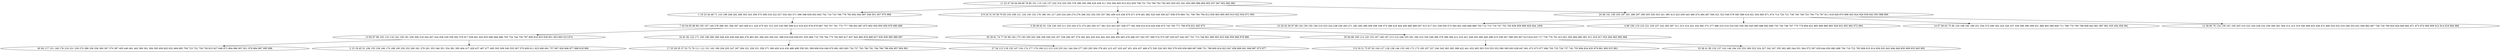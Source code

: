 digraph true_tree {
	"0" -> "1"
	"0" -> "2"
	"0" -> "3"
	"2" -> "4"
	"4" -> "5"
	"3" -> "6"
	"1" -> "7"
	"7" -> "8"
	"3" -> "9"
	"7" -> "10"
	"8" -> "11"
	"10" -> "12"
	"10" -> "13"
	"4" -> "14"
	"3" -> "15"
	"3" -> "16"
	"14" -> "17"
	"8" -> "18"
	"14" -> "19"
	"0" [label="11 22 47 50 64 68 69 78 80 101 115 145 157 220 316 320 350 378 386 393 398 429 458 511 554 594 605 615 622 659 708 731 754 760 762 782 803 820 831 841 854 885 886 894 902 937 947 952 982 983"];
	"1" [label="1 16 23 44 46 71 123 198 248 262 268 303 343 359 375 508 518 522 527 534 545 571 596 598 639 652 663 702 716 733 766 778 783 802 844 897 949 951 957 970 998"];
	"2" [label="6 8 24 31 53 59 70 83 103 108 121 124 130 152 178 186 191 217 229 234 249 274 276 296 332 352 353 357 382 406 419 430 470 471 479 481 482 520 548 556 627 658 678 684 741 758 769 794 812 830 863 895 905 910 922 934 971 993"];
	"3" [label="20 48 141 156 163 187 201 286 297 299 305 329 333 341 385 413 423 439 443 466 474 484 487 506 521 523 549 578 583 586 616 621 654 665 671 674 714 720 721 736 740 749 753 756 774 797 811 818 828 870 898 920 924 926 939 942 953 988 990"];
	"4" [label="3 28 49 62 91 129 136 165 211 233 245 272 275 292 295 317 361 410 453 497 528 577 581 604 610 614 620 636 675 743 765 771 789 878 931 945 975"];
	"5" [label="30 39 61 74 77 93 99 164 175 193 200 202 206 208 209 243 257 258 266 307 374 392 402 420 432 442 445 446 450 463 476 496 537 542 557 569 574 575 587 635 637 642 657 701 713 746 801 890 903 923 946 959 968 978 986"];
	"6" [label="10 26 42 56 67 96 144 150 192 194 219 223 224 238 256 263 271 282 285 289 308 309 338 373 389 418 444 459 480 489 507 513 517 531 539 550 573 582 601 640 666 668 703 712 715 719 747 752 793 836 859 899 929 944 1000"];
	"7" [label="7 43 54 65 88 89 105 107 140 278 368 391 394 397 403 409 411 425 475 501 512 525 530 585 589 612 619 623 676 679 687 704 707 761 772 777 796 852 867 875 892 930 950 958 976 980 999"];
	"8" [label="13 95 97 98 102 110 116 142 159 181 236 306 318 344 407 424 456 529 536 562 576 617 626 641 643 653 660 694 696 705 734 744 750 787 809 819 833 839 851 853 893 913 974"];
	"9" [label="4 66 100 119 125 221 230 237 242 265 287 311 313 314 322 334 365 372 377 486 510 514 516 543 559 592 645 685 686 692 699 735 745 748 767 775 779 804 822 865 868 880 883 928 932 955 962 972 994"];
	"10" [label="32 81 82 122 171 183 196 280 298 348 426 438 448 464 478 483 491 494 502 504 541 588 618 628 649 651 655 664 710 759 764 773 792 805 817 837 845 860 876 889 927 936 938 985 989 997"];
	"11" [label="40 94 117 131 149 176 216 231 239 270 288 336 356 360 367 370 387 405 440 461 462 560 561 584 595 600 602 632 669 695 709 723 732 738 739 815 827 848 872 884 896 907 921 979 984 987 995 996"];
	"12" [label="17 25 29 35 37 52 72 79 111 112 151 162 180 204 205 247 267 284 321 328 331 358 371 390 400 414 434 488 498 558 591 599 608 634 648 670 681 683 693 724 727 763 780 781 784 786 798 856 857 904 991"];
	"13" [label="27 34 113 118 135 147 154 174 177 179 199 212 215 218 225 241 244 264 277 283 293 364 376 401 415 427 433 447 451 454 457 469 473 500 526 563 565 579 630 656 689 697 698 751 788 800 816 823 847 858 869 941 948 967 973 977"];
	"14" [label="55 84 86 109 114 120 133 167 169 197 213 214 246 255 291 294 310 330 349 366 379 380 384 412 416 421 449 455 460 465 499 515 538 547 568 593 607 613 624 633 717 730 776 791 813 821 855 864 882 901 911 916 917 925 940 963 965 969"];
	"15" [label="14 57 58 63 75 90 126 168 182 189 251 254 273 290 302 325 326 337 339 369 396 399 431 468 492 566 606 711 768 770 795 799 838 842 861 887 891 935 954 956 981"];
	"16" [label="12 38 60 76 134 139 161 195 203 210 222 226 228 232 259 300 301 304 312 315 319 340 408 435 436 472 490 524 532 533 546 553 631 646 662 667 728 729 790 825 834 840 862 871 873 874 906 909 912 914 919 964 966"];
	"17" [label="5 9 19 21 73 87 92 104 127 128 138 146 153 160 172 173 185 207 227 240 345 363 383 388 422 441 452 493 503 519 535 552 580 590 603 638 647 661 672 673 677 680 700 725 726 737 742 755 806 824 835 879 881 900 915 961"];
	"18" [label="2 15 18 45 51 106 155 158 166 170 188 190 250 252 260 261 279 281 335 346 351 354 381 395 404 417 428 437 467 477 495 505 509 540 555 567 570 609 611 625 690 691 757 807 829 866 877 888 918 960"];
	"19" [label="33 36 41 85 132 137 143 148 184 235 253 269 323 324 327 342 347 355 362 485 544 551 564 572 597 629 644 650 682 688 706 718 722 785 808 810 814 826 832 843 846 849 850 908 933 943 992"];
}

